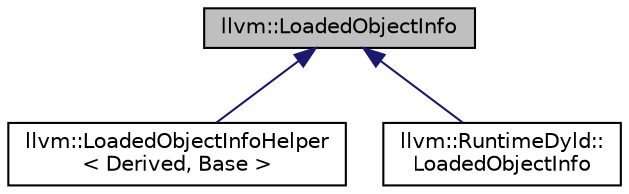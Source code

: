 digraph "llvm::LoadedObjectInfo"
{
 // LATEX_PDF_SIZE
  bgcolor="transparent";
  edge [fontname="Helvetica",fontsize="10",labelfontname="Helvetica",labelfontsize="10"];
  node [fontname="Helvetica",fontsize="10",shape="box"];
  Node1 [label="llvm::LoadedObjectInfo",height=0.2,width=0.4,color="black", fillcolor="grey75", style="filled", fontcolor="black",tooltip="An inferface for inquiring the load address of a loaded object file to be used by the DIContext imple..."];
  Node1 -> Node2 [dir="back",color="midnightblue",fontsize="10",style="solid",fontname="Helvetica"];
  Node2 [label="llvm::LoadedObjectInfoHelper\l\< Derived, Base \>",height=0.2,width=0.4,color="black",URL="$structllvm_1_1LoadedObjectInfoHelper.html",tooltip=" "];
  Node1 -> Node3 [dir="back",color="midnightblue",fontsize="10",style="solid",fontname="Helvetica"];
  Node3 [label="llvm::RuntimeDyld::\lLoadedObjectInfo",height=0.2,width=0.4,color="black",URL="$classllvm_1_1RuntimeDyld_1_1LoadedObjectInfo.html",tooltip="Information about the loaded object."];
}
